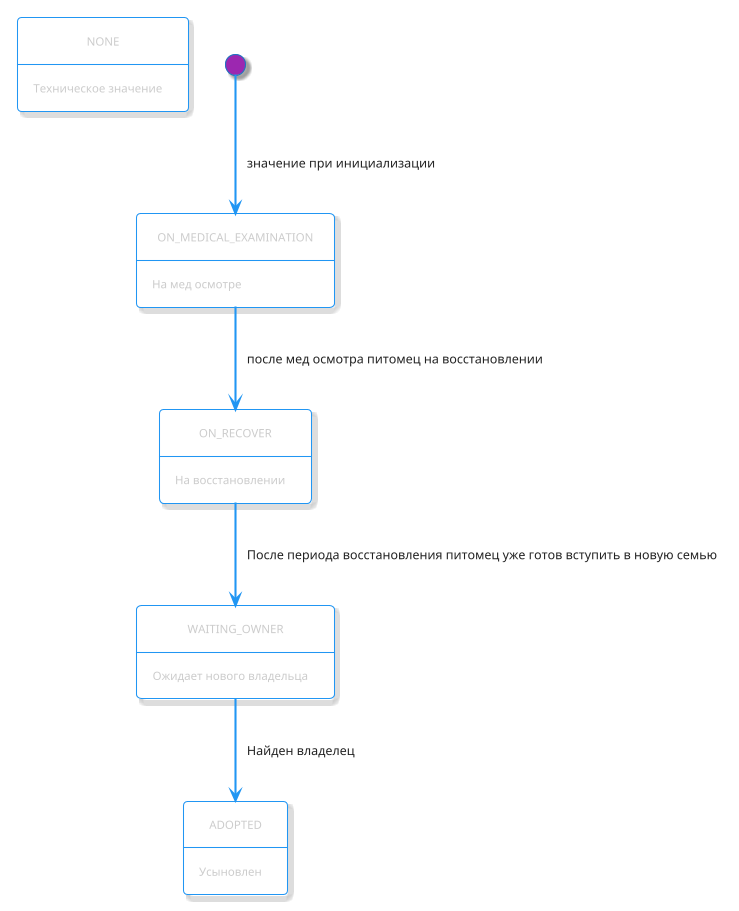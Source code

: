 @startuml state

'Шаблон
!theme materia-outline
hide empty description
'autonumber
skinparam responseMessageBelowArrow true
skinparam sequenceMessageAlign center
skinparam sequenceArrowThickness 2

!pragma teoz true

state NONE: Техническое значение
state ON_MEDICAL_EXAMINATION: На мед осмотре
state ON_RECOVER: На восстановлении
state WAITING_OWNER : Ожидает нового владельца
state ADOPTED : Усыновлен

[*] --> ON_MEDICAL_EXAMINATION : значение при инициализации
ON_MEDICAL_EXAMINATION --> ON_RECOVER : после мед осмотра питомец на восстановлении
ON_RECOVER --> WAITING_OWNER : После периода восстановления питомец уже готов вступить в новую семью
WAITING_OWNER --> ADOPTED : Найден владелец

@enduml
